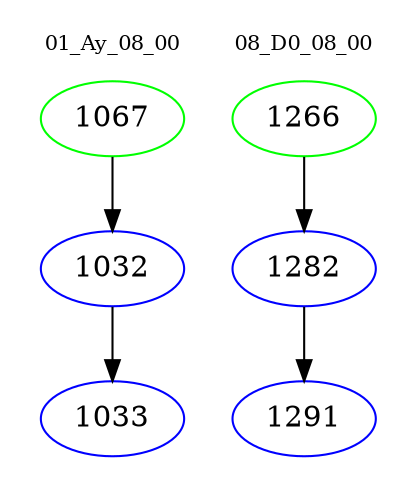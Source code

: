 digraph{
subgraph cluster_0 {
color = white
label = "01_Ay_08_00";
fontsize=10;
T0_1067 [label="1067", color="green"]
T0_1067 -> T0_1032 [color="black"]
T0_1032 [label="1032", color="blue"]
T0_1032 -> T0_1033 [color="black"]
T0_1033 [label="1033", color="blue"]
}
subgraph cluster_1 {
color = white
label = "08_D0_08_00";
fontsize=10;
T1_1266 [label="1266", color="green"]
T1_1266 -> T1_1282 [color="black"]
T1_1282 [label="1282", color="blue"]
T1_1282 -> T1_1291 [color="black"]
T1_1291 [label="1291", color="blue"]
}
}
